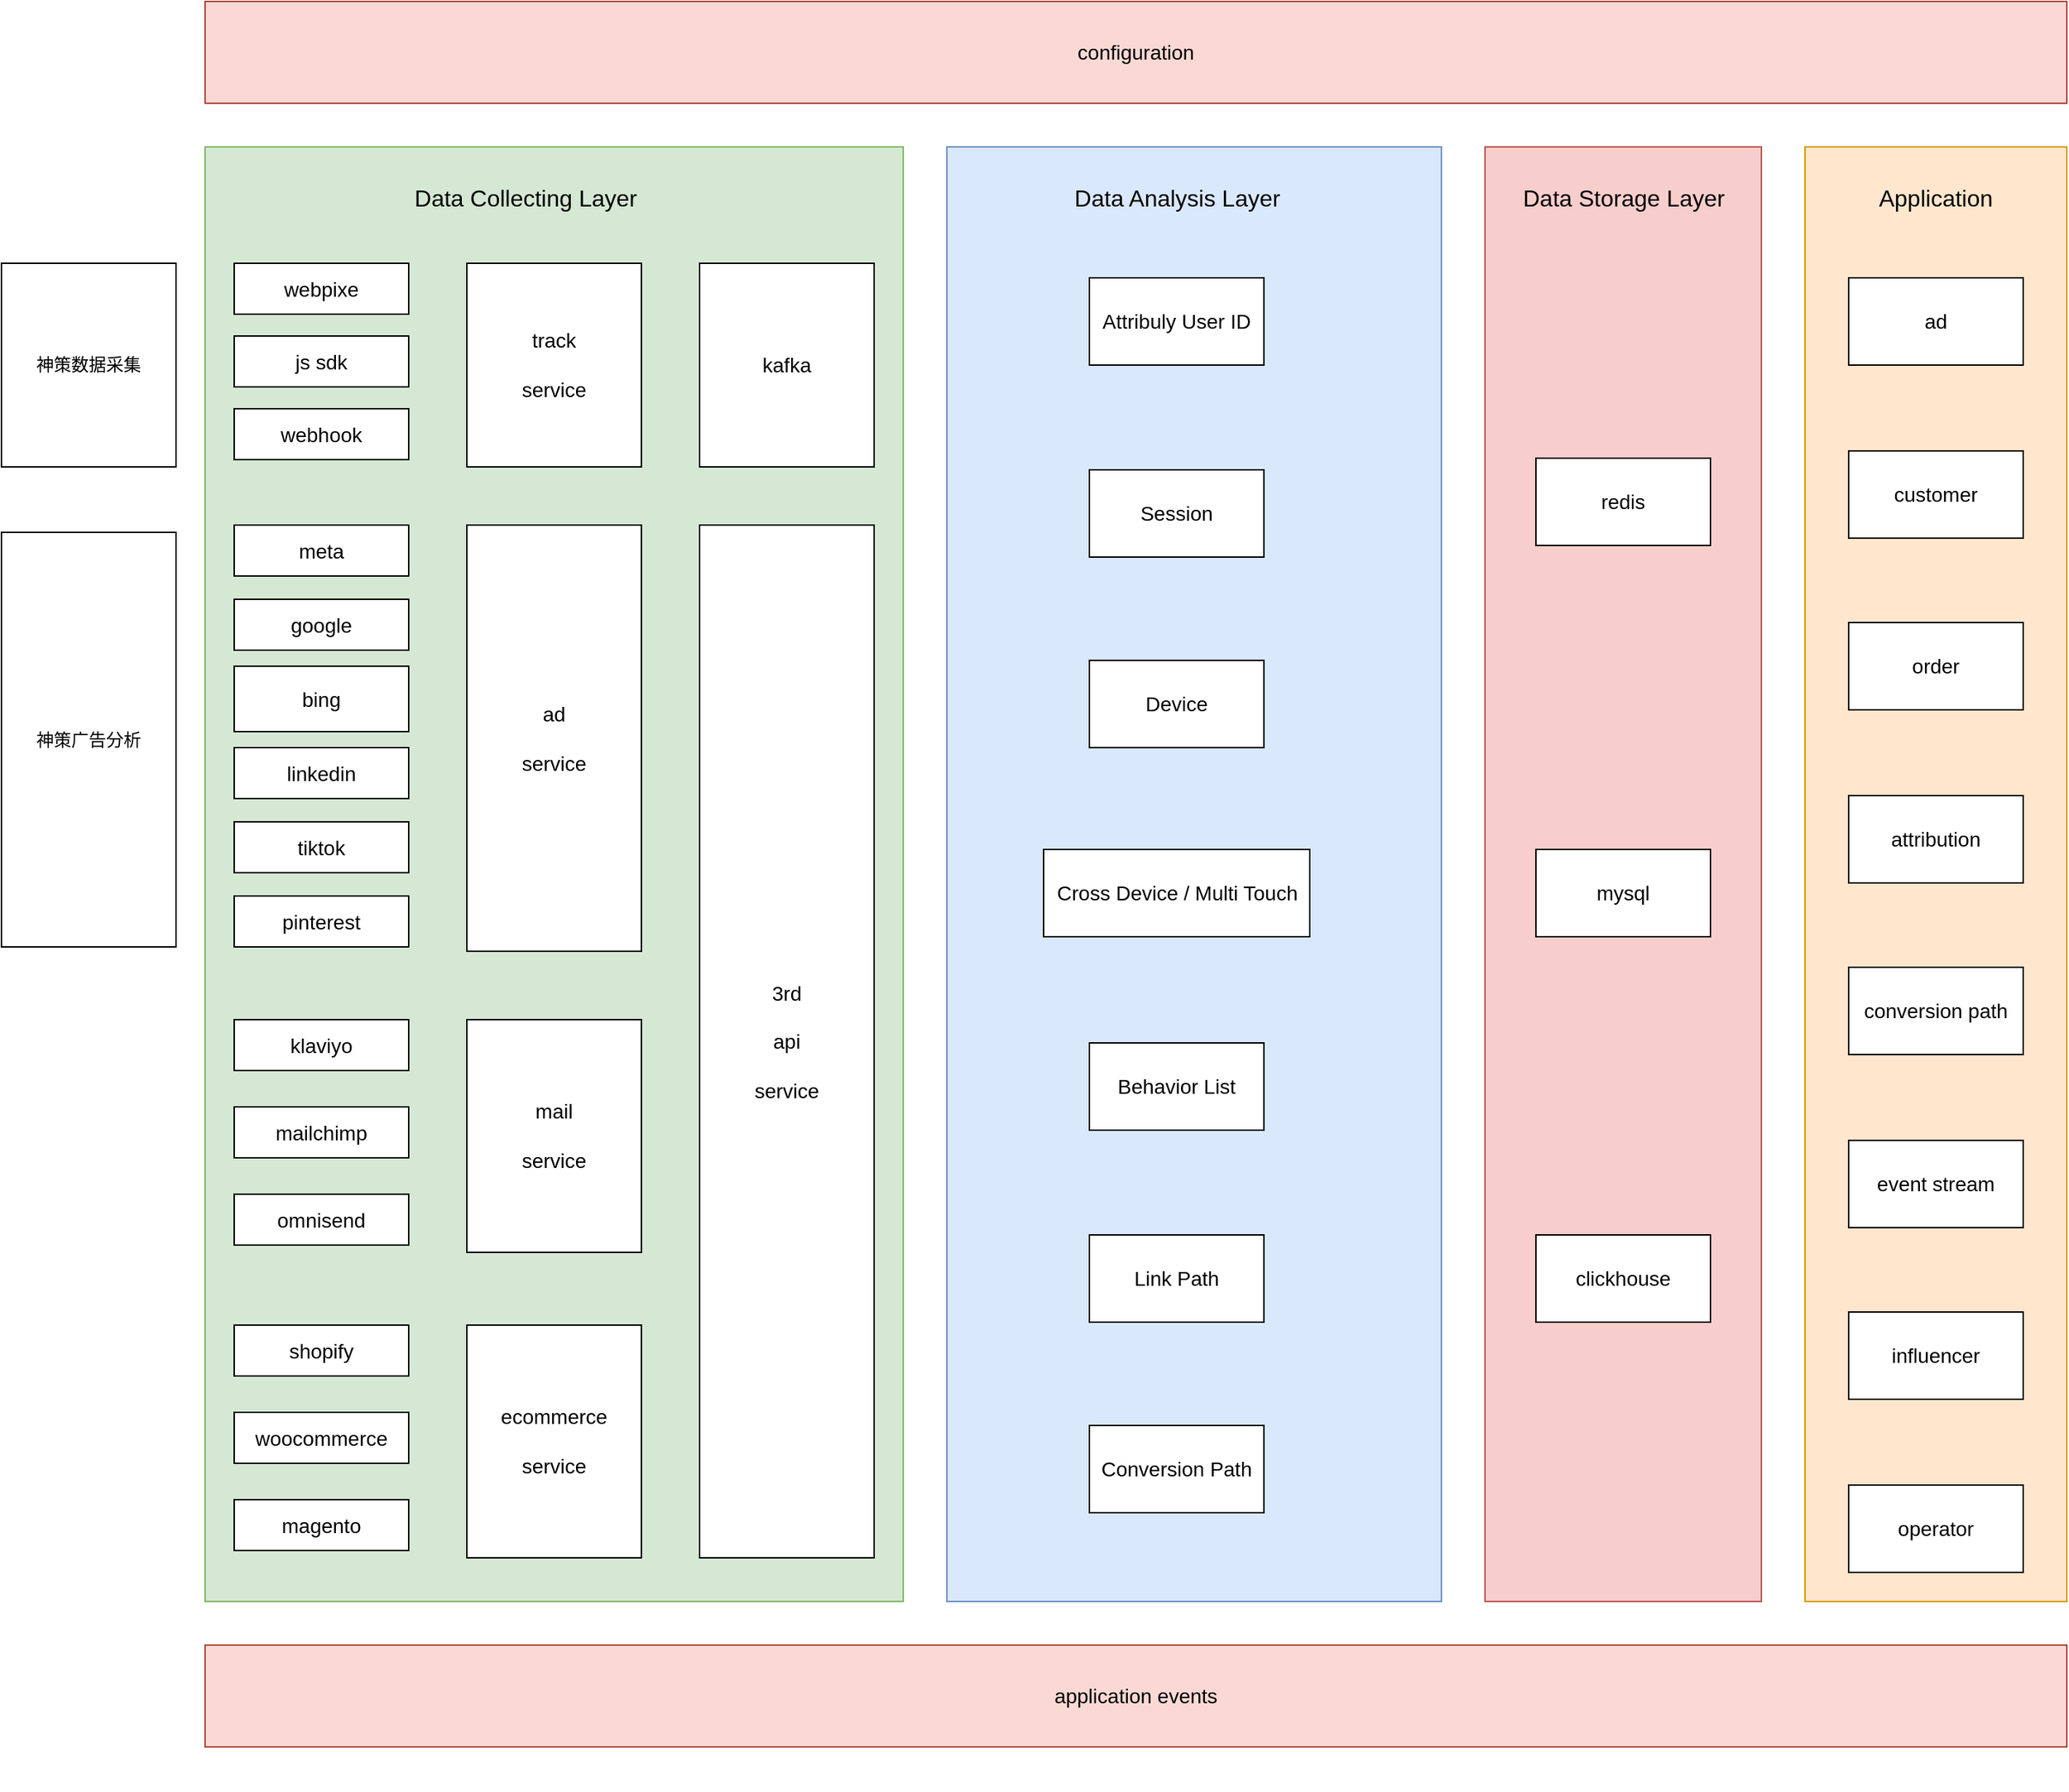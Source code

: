 <mxfile version="22.1.11" type="github">
  <diagram name="第 1 页" id="z60zmUDA_NRWNLkNqfMZ">
    <mxGraphModel dx="1853" dy="581" grid="1" gridSize="10" guides="1" tooltips="1" connect="1" arrows="1" fold="1" page="1" pageScale="1" pageWidth="827" pageHeight="1169" math="0" shadow="0">
      <root>
        <mxCell id="0" />
        <mxCell id="1" parent="0" />
        <mxCell id="jyB_UmzL48LcIVnqlv-9-22" value="" style="rounded=0;whiteSpace=wrap;html=1;fontSize=14;fillColor=#dae8fc;strokeColor=#6c8ebf;" parent="1" vertex="1">
          <mxGeometry x="600" y="290" width="340" height="1000" as="geometry" />
        </mxCell>
        <mxCell id="jyB_UmzL48LcIVnqlv-9-23" value="" style="rounded=0;whiteSpace=wrap;html=1;fontSize=14;fillColor=#f8cecc;strokeColor=#b85450;" parent="1" vertex="1">
          <mxGeometry x="970" y="290" width="190" height="1000" as="geometry" />
        </mxCell>
        <mxCell id="ryWL0rZuBNHNWBqCZ-Gl-1" value="Data Analysis Layer" style="text;html=1;strokeColor=none;fillColor=none;align=center;verticalAlign=middle;whiteSpace=wrap;rounded=0;fontSize=16;" parent="1" vertex="1">
          <mxGeometry x="685.5" y="310" width="145" height="30" as="geometry" />
        </mxCell>
        <mxCell id="ryWL0rZuBNHNWBqCZ-Gl-2" value="Data Storage Layer" style="text;html=1;strokeColor=none;fillColor=none;align=center;verticalAlign=middle;whiteSpace=wrap;rounded=0;fontSize=16;" parent="1" vertex="1">
          <mxGeometry x="987.5" y="310" width="155" height="30" as="geometry" />
        </mxCell>
        <mxCell id="ryWL0rZuBNHNWBqCZ-Gl-3" value="redis" style="rounded=0;whiteSpace=wrap;html=1;fontSize=14;" parent="1" vertex="1">
          <mxGeometry x="1005" y="504" width="120" height="60" as="geometry" />
        </mxCell>
        <mxCell id="ryWL0rZuBNHNWBqCZ-Gl-4" value="application events" style="rounded=0;whiteSpace=wrap;html=1;fontSize=14;fillColor=#fad9d5;strokeColor=#ae4132;" parent="1" vertex="1">
          <mxGeometry x="90" y="1320" width="1280" height="70" as="geometry" />
        </mxCell>
        <mxCell id="ryWL0rZuBNHNWBqCZ-Gl-5" value="mysql" style="rounded=0;whiteSpace=wrap;html=1;fontSize=14;" parent="1" vertex="1">
          <mxGeometry x="1005" y="773" width="120" height="60" as="geometry" />
        </mxCell>
        <mxCell id="ryWL0rZuBNHNWBqCZ-Gl-6" value="clickhouse" style="rounded=0;whiteSpace=wrap;html=1;fontSize=14;" parent="1" vertex="1">
          <mxGeometry x="1005" y="1038" width="120" height="60" as="geometry" />
        </mxCell>
        <mxCell id="ryWL0rZuBNHNWBqCZ-Gl-7" value="" style="rounded=0;whiteSpace=wrap;html=1;fontSize=14;fillColor=#ffe6cc;strokeColor=#d79b00;" parent="1" vertex="1">
          <mxGeometry x="1190" y="290" width="180" height="1000" as="geometry" />
        </mxCell>
        <mxCell id="ryWL0rZuBNHNWBqCZ-Gl-8" value="Application" style="text;html=1;strokeColor=none;fillColor=none;align=center;verticalAlign=middle;whiteSpace=wrap;rounded=0;fontSize=16;" parent="1" vertex="1">
          <mxGeometry x="1250" y="310" width="60" height="30" as="geometry" />
        </mxCell>
        <mxCell id="ryWL0rZuBNHNWBqCZ-Gl-9" value="ad" style="rounded=0;whiteSpace=wrap;html=1;fontSize=14;" parent="1" vertex="1">
          <mxGeometry x="1220" y="380" width="120" height="60" as="geometry" />
        </mxCell>
        <mxCell id="ryWL0rZuBNHNWBqCZ-Gl-10" value="customer" style="rounded=0;whiteSpace=wrap;html=1;fontSize=14;" parent="1" vertex="1">
          <mxGeometry x="1220" y="499" width="120" height="60" as="geometry" />
        </mxCell>
        <mxCell id="ryWL0rZuBNHNWBqCZ-Gl-11" value="order" style="rounded=0;whiteSpace=wrap;html=1;fontSize=14;" parent="1" vertex="1">
          <mxGeometry x="1220" y="617" width="120" height="60" as="geometry" />
        </mxCell>
        <mxCell id="ryWL0rZuBNHNWBqCZ-Gl-12" value="attribution" style="rounded=0;whiteSpace=wrap;html=1;fontSize=14;" parent="1" vertex="1">
          <mxGeometry x="1220" y="736" width="120" height="60" as="geometry" />
        </mxCell>
        <mxCell id="ryWL0rZuBNHNWBqCZ-Gl-13" value="conversion path" style="rounded=0;whiteSpace=wrap;html=1;fontSize=14;" parent="1" vertex="1">
          <mxGeometry x="1220" y="854" width="120" height="60" as="geometry" />
        </mxCell>
        <mxCell id="ryWL0rZuBNHNWBqCZ-Gl-14" value="event stream" style="rounded=0;whiteSpace=wrap;html=1;fontSize=14;" parent="1" vertex="1">
          <mxGeometry x="1220" y="973" width="120" height="60" as="geometry" />
        </mxCell>
        <mxCell id="ryWL0rZuBNHNWBqCZ-Gl-15" value="influencer" style="rounded=0;whiteSpace=wrap;html=1;fontSize=14;" parent="1" vertex="1">
          <mxGeometry x="1220" y="1091" width="120" height="60" as="geometry" />
        </mxCell>
        <mxCell id="ryWL0rZuBNHNWBqCZ-Gl-16" value="operator" style="rounded=0;whiteSpace=wrap;html=1;fontSize=14;" parent="1" vertex="1">
          <mxGeometry x="1220" y="1210" width="120" height="60" as="geometry" />
        </mxCell>
        <mxCell id="ryWL0rZuBNHNWBqCZ-Gl-21" value="" style="group" parent="1" vertex="1" connectable="0">
          <mxGeometry x="90" y="290" width="480" height="1130" as="geometry" />
        </mxCell>
        <mxCell id="jyB_UmzL48LcIVnqlv-9-24" value="" style="rounded=0;whiteSpace=wrap;html=1;fontSize=14;fillColor=#d5e8d4;strokeColor=#82b366;" parent="ryWL0rZuBNHNWBqCZ-Gl-21" vertex="1">
          <mxGeometry width="480" height="1000" as="geometry" />
        </mxCell>
        <mxCell id="jyB_UmzL48LcIVnqlv-9-1" value="webpixe" style="rounded=0;whiteSpace=wrap;html=1;fontSize=14;" parent="ryWL0rZuBNHNWBqCZ-Gl-21" vertex="1">
          <mxGeometry x="20" y="80" width="120" height="35" as="geometry" />
        </mxCell>
        <mxCell id="jyB_UmzL48LcIVnqlv-9-2" value="js sdk" style="rounded=0;whiteSpace=wrap;html=1;fontSize=14;" parent="ryWL0rZuBNHNWBqCZ-Gl-21" vertex="1">
          <mxGeometry x="20" y="130" width="120" height="35" as="geometry" />
        </mxCell>
        <mxCell id="jyB_UmzL48LcIVnqlv-9-3" value="webhook" style="rounded=0;whiteSpace=wrap;html=1;fontSize=14;" parent="ryWL0rZuBNHNWBqCZ-Gl-21" vertex="1">
          <mxGeometry x="20" y="180" width="120" height="35" as="geometry" />
        </mxCell>
        <mxCell id="jyB_UmzL48LcIVnqlv-9-4" value="track&lt;br style=&quot;font-size: 14px;&quot;&gt;&lt;br style=&quot;font-size: 14px;&quot;&gt;service" style="rounded=0;whiteSpace=wrap;html=1;fontSize=14;" parent="ryWL0rZuBNHNWBqCZ-Gl-21" vertex="1">
          <mxGeometry x="180" y="80" width="120" height="140" as="geometry" />
        </mxCell>
        <mxCell id="jyB_UmzL48LcIVnqlv-9-5" value="kafka" style="rounded=0;whiteSpace=wrap;html=1;fontSize=14;" parent="ryWL0rZuBNHNWBqCZ-Gl-21" vertex="1">
          <mxGeometry x="340" y="80" width="120" height="140" as="geometry" />
        </mxCell>
        <mxCell id="jyB_UmzL48LcIVnqlv-9-6" value="meta" style="rounded=0;whiteSpace=wrap;html=1;fontSize=14;" parent="ryWL0rZuBNHNWBqCZ-Gl-21" vertex="1">
          <mxGeometry x="20" y="260" width="120" height="35" as="geometry" />
        </mxCell>
        <mxCell id="jyB_UmzL48LcIVnqlv-9-7" value="google" style="rounded=0;whiteSpace=wrap;html=1;fontSize=14;" parent="ryWL0rZuBNHNWBqCZ-Gl-21" vertex="1">
          <mxGeometry x="20" y="311" width="120" height="35" as="geometry" />
        </mxCell>
        <mxCell id="jyB_UmzL48LcIVnqlv-9-8" value="bing" style="rounded=0;whiteSpace=wrap;html=1;fontSize=14;" parent="ryWL0rZuBNHNWBqCZ-Gl-21" vertex="1">
          <mxGeometry x="20" y="357" width="120" height="45" as="geometry" />
        </mxCell>
        <mxCell id="jyB_UmzL48LcIVnqlv-9-9" value="linkedin" style="rounded=0;whiteSpace=wrap;html=1;fontSize=14;" parent="ryWL0rZuBNHNWBqCZ-Gl-21" vertex="1">
          <mxGeometry x="20" y="413" width="120" height="35" as="geometry" />
        </mxCell>
        <mxCell id="jyB_UmzL48LcIVnqlv-9-10" value="tiktok" style="rounded=0;whiteSpace=wrap;html=1;fontSize=14;" parent="ryWL0rZuBNHNWBqCZ-Gl-21" vertex="1">
          <mxGeometry x="20" y="464" width="120" height="35" as="geometry" />
        </mxCell>
        <mxCell id="jyB_UmzL48LcIVnqlv-9-11" value="pinterest" style="rounded=0;whiteSpace=wrap;html=1;fontSize=14;" parent="ryWL0rZuBNHNWBqCZ-Gl-21" vertex="1">
          <mxGeometry x="20" y="515" width="120" height="35" as="geometry" />
        </mxCell>
        <mxCell id="jyB_UmzL48LcIVnqlv-9-12" value="klaviyo" style="rounded=0;whiteSpace=wrap;html=1;fontSize=14;" parent="ryWL0rZuBNHNWBqCZ-Gl-21" vertex="1">
          <mxGeometry x="20" y="600" width="120" height="35" as="geometry" />
        </mxCell>
        <mxCell id="jyB_UmzL48LcIVnqlv-9-13" value="mailchimp" style="rounded=0;whiteSpace=wrap;html=1;fontSize=14;" parent="ryWL0rZuBNHNWBqCZ-Gl-21" vertex="1">
          <mxGeometry x="20" y="660" width="120" height="35" as="geometry" />
        </mxCell>
        <mxCell id="jyB_UmzL48LcIVnqlv-9-14" value="omnisend" style="rounded=0;whiteSpace=wrap;html=1;fontSize=14;" parent="ryWL0rZuBNHNWBqCZ-Gl-21" vertex="1">
          <mxGeometry x="20" y="720" width="120" height="35" as="geometry" />
        </mxCell>
        <mxCell id="jyB_UmzL48LcIVnqlv-9-15" value="shopify" style="rounded=0;whiteSpace=wrap;html=1;fontSize=14;" parent="ryWL0rZuBNHNWBqCZ-Gl-21" vertex="1">
          <mxGeometry x="20" y="810" width="120" height="35" as="geometry" />
        </mxCell>
        <mxCell id="jyB_UmzL48LcIVnqlv-9-16" value="woocommerce" style="rounded=0;whiteSpace=wrap;html=1;fontSize=14;" parent="ryWL0rZuBNHNWBqCZ-Gl-21" vertex="1">
          <mxGeometry x="20" y="870" width="120" height="35" as="geometry" />
        </mxCell>
        <mxCell id="jyB_UmzL48LcIVnqlv-9-17" value="magento" style="rounded=0;whiteSpace=wrap;html=1;fontSize=14;" parent="ryWL0rZuBNHNWBqCZ-Gl-21" vertex="1">
          <mxGeometry x="20" y="930" width="120" height="35" as="geometry" />
        </mxCell>
        <mxCell id="jyB_UmzL48LcIVnqlv-9-18" value="ad&lt;br style=&quot;font-size: 14px;&quot;&gt;&lt;br style=&quot;font-size: 14px;&quot;&gt;service" style="rounded=0;whiteSpace=wrap;html=1;fontSize=14;" parent="ryWL0rZuBNHNWBqCZ-Gl-21" vertex="1">
          <mxGeometry x="180" y="260" width="120" height="293" as="geometry" />
        </mxCell>
        <mxCell id="jyB_UmzL48LcIVnqlv-9-19" value="mail&lt;br style=&quot;font-size: 14px;&quot;&gt;&lt;br style=&quot;font-size: 14px;&quot;&gt;service" style="rounded=0;whiteSpace=wrap;html=1;fontSize=14;" parent="ryWL0rZuBNHNWBqCZ-Gl-21" vertex="1">
          <mxGeometry x="180" y="600" width="120" height="160" as="geometry" />
        </mxCell>
        <mxCell id="jyB_UmzL48LcIVnqlv-9-20" value="ecommerce&lt;br style=&quot;font-size: 14px;&quot;&gt;&lt;br style=&quot;font-size: 14px;&quot;&gt;service" style="rounded=0;whiteSpace=wrap;html=1;fontSize=14;" parent="ryWL0rZuBNHNWBqCZ-Gl-21" vertex="1">
          <mxGeometry x="180" y="810" width="120" height="160" as="geometry" />
        </mxCell>
        <mxCell id="jyB_UmzL48LcIVnqlv-9-21" value="3rd&lt;br style=&quot;font-size: 14px;&quot;&gt;&lt;br style=&quot;font-size: 14px;&quot;&gt;api&lt;br style=&quot;font-size: 14px;&quot;&gt;&lt;br style=&quot;font-size: 14px;&quot;&gt;service" style="rounded=0;whiteSpace=wrap;html=1;fontSize=14;" parent="ryWL0rZuBNHNWBqCZ-Gl-21" vertex="1">
          <mxGeometry x="340" y="260" width="120" height="710" as="geometry" />
        </mxCell>
        <mxCell id="jyB_UmzL48LcIVnqlv-9-26" value="Data Collecting Layer" style="text;html=1;align=center;verticalAlign=middle;resizable=0;points=[];autosize=1;strokeColor=none;fillColor=none;fontSize=16;" parent="ryWL0rZuBNHNWBqCZ-Gl-21" vertex="1">
          <mxGeometry x="130" y="20" width="180" height="30" as="geometry" />
        </mxCell>
        <mxCell id="ryWL0rZuBNHNWBqCZ-Gl-24" value="Attribuly User ID" style="rounded=0;whiteSpace=wrap;html=1;labelBorderColor=none;fontSize=14;" parent="1" vertex="1">
          <mxGeometry x="698" y="380" width="120" height="60" as="geometry" />
        </mxCell>
        <mxCell id="ryWL0rZuBNHNWBqCZ-Gl-25" value="Session" style="rounded=0;whiteSpace=wrap;html=1;labelBorderColor=none;fontSize=14;" parent="1" vertex="1">
          <mxGeometry x="698" y="512" width="120" height="60" as="geometry" />
        </mxCell>
        <mxCell id="ryWL0rZuBNHNWBqCZ-Gl-26" value="Device" style="rounded=0;whiteSpace=wrap;html=1;labelBorderColor=none;fontSize=14;" parent="1" vertex="1">
          <mxGeometry x="698" y="643" width="120" height="60" as="geometry" />
        </mxCell>
        <mxCell id="ryWL0rZuBNHNWBqCZ-Gl-27" value="Cross Device / Multi Touch" style="rounded=0;whiteSpace=wrap;html=1;labelBorderColor=none;fontSize=14;" parent="1" vertex="1">
          <mxGeometry x="666.5" y="773" width="183" height="60" as="geometry" />
        </mxCell>
        <mxCell id="ryWL0rZuBNHNWBqCZ-Gl-28" value="Behavior List" style="rounded=0;whiteSpace=wrap;html=1;labelBorderColor=none;fontSize=14;" parent="1" vertex="1">
          <mxGeometry x="698" y="906" width="120" height="60" as="geometry" />
        </mxCell>
        <mxCell id="ryWL0rZuBNHNWBqCZ-Gl-29" value="Link Path" style="rounded=0;whiteSpace=wrap;html=1;labelBorderColor=none;fontSize=14;" parent="1" vertex="1">
          <mxGeometry x="698" y="1038" width="120" height="60" as="geometry" />
        </mxCell>
        <mxCell id="ryWL0rZuBNHNWBqCZ-Gl-30" value="Conversion Path" style="rounded=0;whiteSpace=wrap;html=1;labelBorderColor=none;fontSize=14;" parent="1" vertex="1">
          <mxGeometry x="698" y="1169" width="120" height="60" as="geometry" />
        </mxCell>
        <mxCell id="ryWL0rZuBNHNWBqCZ-Gl-31" value="configuration" style="rounded=0;whiteSpace=wrap;html=1;fontSize=14;fillColor=#fad9d5;strokeColor=#ae4132;" parent="1" vertex="1">
          <mxGeometry x="90" y="190" width="1280" height="70" as="geometry" />
        </mxCell>
        <mxCell id="G1LCGf7eFojKXsm7K3be-1" value="神策广告分析" style="rounded=0;whiteSpace=wrap;html=1;" vertex="1" parent="1">
          <mxGeometry x="-50" y="555" width="120" height="285" as="geometry" />
        </mxCell>
        <mxCell id="G1LCGf7eFojKXsm7K3be-2" value="神策数据采集" style="rounded=0;whiteSpace=wrap;html=1;" vertex="1" parent="1">
          <mxGeometry x="-50" y="370" width="120" height="140" as="geometry" />
        </mxCell>
      </root>
    </mxGraphModel>
  </diagram>
</mxfile>
